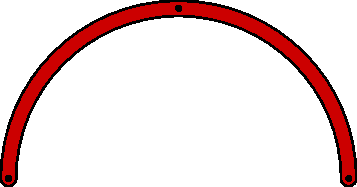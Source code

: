 size(0,0);

pair A=0, B=(3cm, 3cm), C=(6cm, 0);

draw(A..B..C,linewidth(3mm));
draw(A{curl 1}..B..{curl 1}C,2mm+.8red);
dot(A--B--C);
